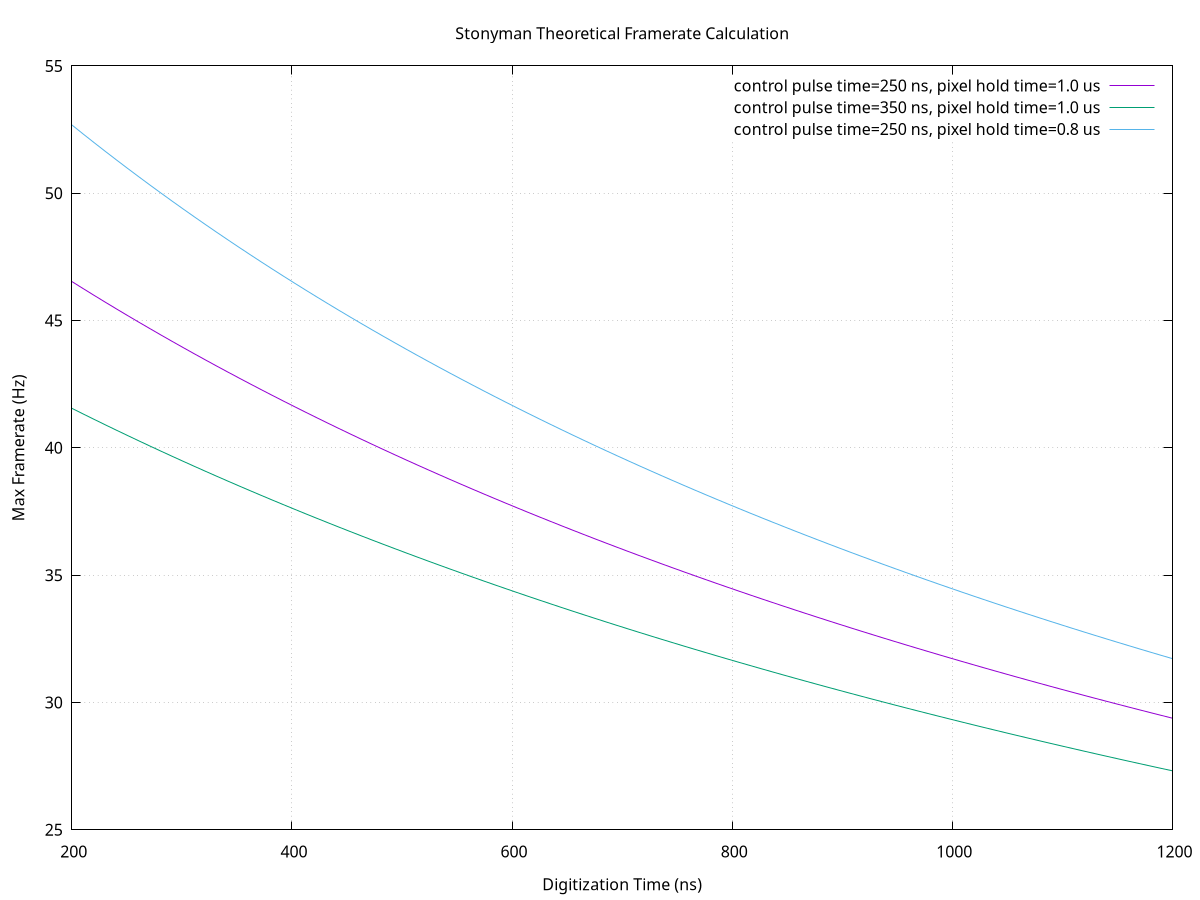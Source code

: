 #!/user/bin/gnuplot
set title "Stonyman Theoretical Framerate Calculation"
set xlabel "Digitization Time (ns)"
set xrange [200:1200]
set ylabel "Max Framerate (Hz)"
#set yrange [0:80]
set grid
#use this to move the key if necessary
set key top right

# output to file
set terminal pngcairo size 600,600 enhanced color
set output 'fig-stonyman-framerate.png'
#set terminal epslatex size 640,400 color
#set output 'fig-stonyman-power.

plot 1000000000/(((112*112-1)*250*2) + ((112-1)*250*2*3) + (112*112*1000) + (112*112*x)) with lines title "control pulse time=250 ns, pixel hold time=1.0 us",\
     1000000000/(((112*112-1)*350*2) + ((112-1)*350*2*3) + (112*112*1000) + (112*112*x)) with lines title "control pulse time=350 ns, pixel hold time=1.0 us",\
     1000000000/(((112*112-1)*250*2) + ((112-1)*250*2*3) + (112*112*800) + (112*112*x)) with lines title "control pulse time=250 ns, pixel hold time=0.8 us"
#     1000000000/(((112*112-1)*350*2) + ((112-1)*350*2*3) + (112*112*800) + (112*112*x)) with lines title "control pulse time=350 ns, pixel hold time=0.8 us"


#pause -1
